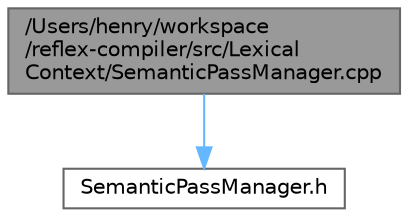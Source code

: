 digraph "/Users/henry/workspace/reflex-compiler/src/LexicalContext/SemanticPassManager.cpp"
{
 // LATEX_PDF_SIZE
  bgcolor="transparent";
  edge [fontname=Helvetica,fontsize=10,labelfontname=Helvetica,labelfontsize=10];
  node [fontname=Helvetica,fontsize=10,shape=box,height=0.2,width=0.4];
  Node1 [id="Node000001",label="/Users/henry/workspace\l/reflex-compiler/src/Lexical\lContext/SemanticPassManager.cpp",height=0.2,width=0.4,color="gray40", fillcolor="grey60", style="filled", fontcolor="black",tooltip=" "];
  Node1 -> Node2 [id="edge1_Node000001_Node000002",color="steelblue1",style="solid",tooltip=" "];
  Node2 [id="Node000002",label="SemanticPassManager.h",height=0.2,width=0.4,color="grey40", fillcolor="white", style="filled",URL="$SemanticPassManager_8h.html",tooltip=" "];
}
